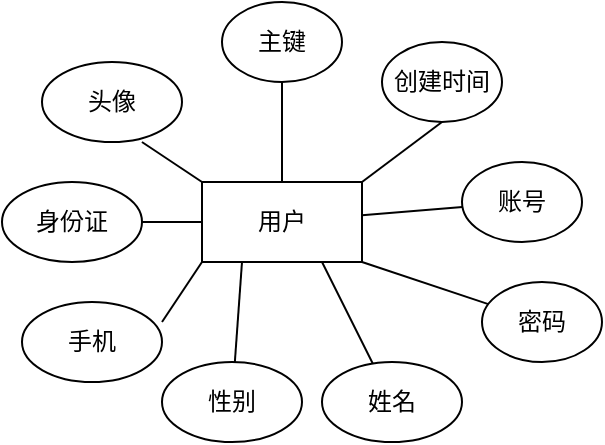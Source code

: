 <mxfile version="27.1.3">
  <diagram name="第 1 页" id="SNnUAwdkBXaZDfroSAXm">
    <mxGraphModel dx="1546" dy="836" grid="1" gridSize="10" guides="1" tooltips="1" connect="1" arrows="1" fold="1" page="1" pageScale="1" pageWidth="1200" pageHeight="1920" math="0" shadow="0">
      <root>
        <mxCell id="0" />
        <mxCell id="1" parent="0" />
        <mxCell id="p0UAz1oqiwNftaLXpi3x-13" style="edgeStyle=orthogonalEdgeStyle;rounded=0;orthogonalLoop=1;jettySize=auto;html=1;exitX=0.5;exitY=0;exitDx=0;exitDy=0;entryX=0.5;entryY=1;entryDx=0;entryDy=0;verticalAlign=middle;endArrow=none;startFill=0;fontFamily=宋体;" edge="1" parent="1" source="p0UAz1oqiwNftaLXpi3x-1" target="p0UAz1oqiwNftaLXpi3x-2">
          <mxGeometry relative="1" as="geometry" />
        </mxCell>
        <mxCell id="p0UAz1oqiwNftaLXpi3x-14" style="rounded=0;orthogonalLoop=1;jettySize=auto;html=1;exitX=1;exitY=0;exitDx=0;exitDy=0;entryX=0.5;entryY=1;entryDx=0;entryDy=0;endArrow=none;startFill=0;fontFamily=宋体;" edge="1" parent="1" source="p0UAz1oqiwNftaLXpi3x-1" target="p0UAz1oqiwNftaLXpi3x-3">
          <mxGeometry relative="1" as="geometry" />
        </mxCell>
        <mxCell id="p0UAz1oqiwNftaLXpi3x-15" style="rounded=0;orthogonalLoop=1;jettySize=auto;html=1;endArrow=none;startFill=0;fontFamily=宋体;" edge="1" parent="1" source="p0UAz1oqiwNftaLXpi3x-1" target="p0UAz1oqiwNftaLXpi3x-4">
          <mxGeometry relative="1" as="geometry" />
        </mxCell>
        <mxCell id="p0UAz1oqiwNftaLXpi3x-16" style="rounded=0;orthogonalLoop=1;jettySize=auto;html=1;entryX=1;entryY=0.5;entryDx=0;entryDy=0;endArrow=none;startFill=0;fontFamily=宋体;" edge="1" parent="1" source="p0UAz1oqiwNftaLXpi3x-1" target="p0UAz1oqiwNftaLXpi3x-9">
          <mxGeometry relative="1" as="geometry" />
        </mxCell>
        <mxCell id="p0UAz1oqiwNftaLXpi3x-1" value="用户" style="rounded=0;whiteSpace=wrap;html=1;fontFamily=宋体;" vertex="1" parent="1">
          <mxGeometry x="540" y="380" width="80" height="40" as="geometry" />
        </mxCell>
        <mxCell id="p0UAz1oqiwNftaLXpi3x-2" value="主键" style="ellipse;whiteSpace=wrap;html=1;fontFamily=宋体;" vertex="1" parent="1">
          <mxGeometry x="550" y="290" width="60" height="40" as="geometry" />
        </mxCell>
        <mxCell id="p0UAz1oqiwNftaLXpi3x-3" value="创建时间" style="ellipse;whiteSpace=wrap;html=1;fontFamily=宋体;" vertex="1" parent="1">
          <mxGeometry x="630" y="310" width="60" height="40" as="geometry" />
        </mxCell>
        <mxCell id="p0UAz1oqiwNftaLXpi3x-4" value="账号" style="ellipse;whiteSpace=wrap;html=1;fontFamily=宋体;" vertex="1" parent="1">
          <mxGeometry x="670" y="370" width="60" height="40" as="geometry" />
        </mxCell>
        <mxCell id="p0UAz1oqiwNftaLXpi3x-21" style="rounded=0;orthogonalLoop=1;jettySize=auto;html=1;entryX=1;entryY=1;entryDx=0;entryDy=0;endArrow=none;startFill=0;fontFamily=宋体;" edge="1" parent="1" source="p0UAz1oqiwNftaLXpi3x-5" target="p0UAz1oqiwNftaLXpi3x-1">
          <mxGeometry relative="1" as="geometry" />
        </mxCell>
        <mxCell id="p0UAz1oqiwNftaLXpi3x-5" value="密码" style="ellipse;whiteSpace=wrap;html=1;fontFamily=宋体;" vertex="1" parent="1">
          <mxGeometry x="680" y="430" width="60" height="40" as="geometry" />
        </mxCell>
        <mxCell id="p0UAz1oqiwNftaLXpi3x-20" style="rounded=0;orthogonalLoop=1;jettySize=auto;html=1;entryX=0.75;entryY=1;entryDx=0;entryDy=0;endArrow=none;startFill=0;fontFamily=宋体;" edge="1" parent="1" source="p0UAz1oqiwNftaLXpi3x-6" target="p0UAz1oqiwNftaLXpi3x-1">
          <mxGeometry relative="1" as="geometry" />
        </mxCell>
        <mxCell id="p0UAz1oqiwNftaLXpi3x-6" value="姓名" style="ellipse;whiteSpace=wrap;html=1;fontFamily=宋体;" vertex="1" parent="1">
          <mxGeometry x="600" y="470" width="70" height="40" as="geometry" />
        </mxCell>
        <mxCell id="p0UAz1oqiwNftaLXpi3x-19" style="rounded=0;orthogonalLoop=1;jettySize=auto;html=1;entryX=0.25;entryY=1;entryDx=0;entryDy=0;endArrow=none;startFill=0;fontFamily=宋体;" edge="1" parent="1" source="p0UAz1oqiwNftaLXpi3x-7" target="p0UAz1oqiwNftaLXpi3x-1">
          <mxGeometry relative="1" as="geometry" />
        </mxCell>
        <mxCell id="p0UAz1oqiwNftaLXpi3x-7" value="性别" style="ellipse;whiteSpace=wrap;html=1;fontFamily=宋体;" vertex="1" parent="1">
          <mxGeometry x="520" y="470" width="70" height="40" as="geometry" />
        </mxCell>
        <mxCell id="p0UAz1oqiwNftaLXpi3x-8" value="手机" style="ellipse;whiteSpace=wrap;html=1;fontFamily=宋体;" vertex="1" parent="1">
          <mxGeometry x="450" y="440" width="70" height="40" as="geometry" />
        </mxCell>
        <mxCell id="p0UAz1oqiwNftaLXpi3x-9" value="身份证" style="ellipse;whiteSpace=wrap;html=1;fontFamily=宋体;" vertex="1" parent="1">
          <mxGeometry x="440" y="380" width="70" height="40" as="geometry" />
        </mxCell>
        <mxCell id="p0UAz1oqiwNftaLXpi3x-10" value="头像" style="ellipse;whiteSpace=wrap;html=1;fontFamily=宋体;" vertex="1" parent="1">
          <mxGeometry x="460" y="320" width="70" height="40" as="geometry" />
        </mxCell>
        <mxCell id="p0UAz1oqiwNftaLXpi3x-17" style="rounded=0;orthogonalLoop=1;jettySize=auto;html=1;exitX=0;exitY=0;exitDx=0;exitDy=0;entryX=0.714;entryY=1;entryDx=0;entryDy=0;entryPerimeter=0;endArrow=none;startFill=0;fontFamily=宋体;" edge="1" parent="1" source="p0UAz1oqiwNftaLXpi3x-1" target="p0UAz1oqiwNftaLXpi3x-10">
          <mxGeometry relative="1" as="geometry" />
        </mxCell>
        <mxCell id="p0UAz1oqiwNftaLXpi3x-18" style="rounded=0;orthogonalLoop=1;jettySize=auto;html=1;exitX=0;exitY=1;exitDx=0;exitDy=0;entryX=1;entryY=0.25;entryDx=0;entryDy=0;entryPerimeter=0;endArrow=none;startFill=0;fontFamily=宋体;" edge="1" parent="1" source="p0UAz1oqiwNftaLXpi3x-1" target="p0UAz1oqiwNftaLXpi3x-8">
          <mxGeometry relative="1" as="geometry" />
        </mxCell>
      </root>
    </mxGraphModel>
  </diagram>
</mxfile>
